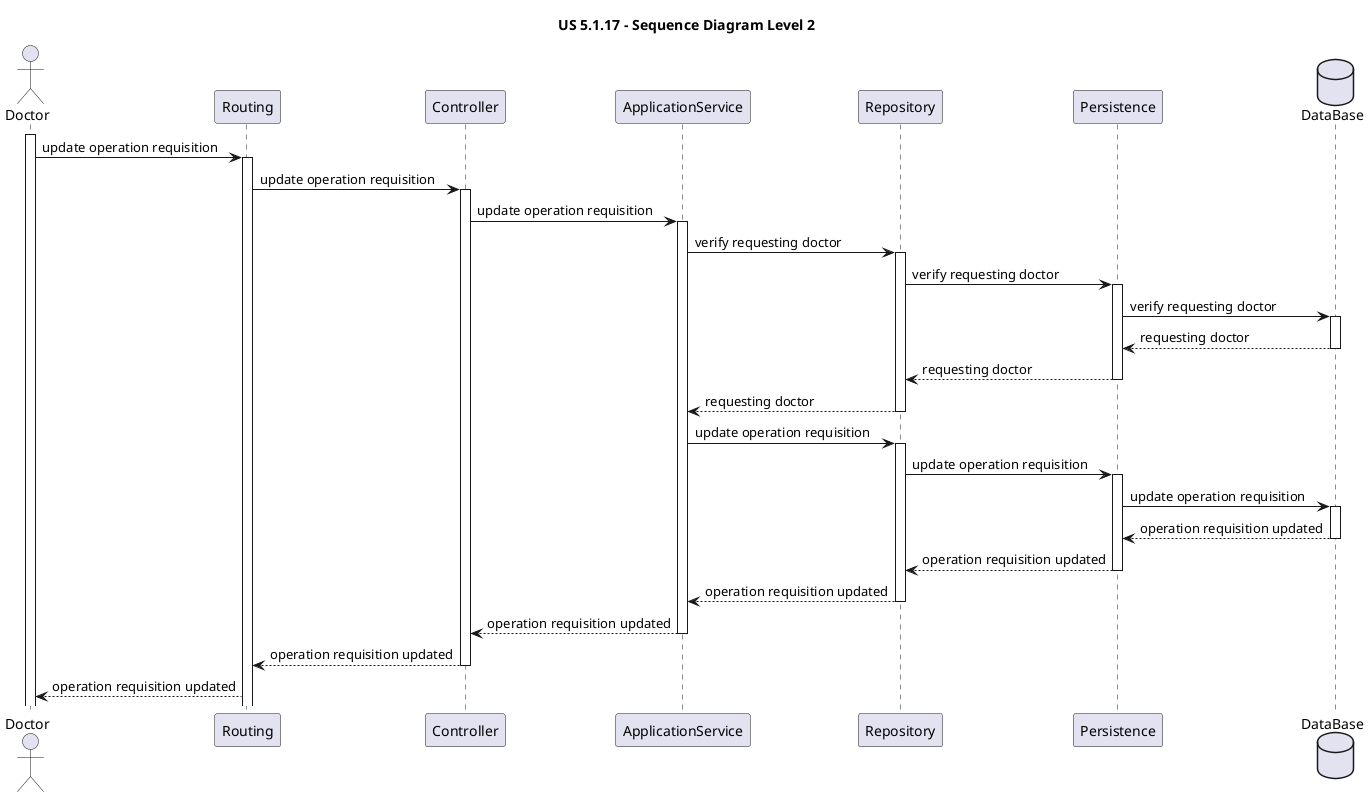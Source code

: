 ﻿@startuml
'https://plantuml.com/sequence-diagram

title US 5.1.17 - Sequence Diagram Level 2


actor Doctor
participant Routing
participant Controller
participant ApplicationService
participant Repository
participant Persistence
database DataBase

activate Doctor

Doctor -> Routing: update operation requisition

activate Routing

Routing -> Controller: update operation requisition

activate Controller

Controller -> ApplicationService: update operation requisition

activate ApplicationService

ApplicationService -> Repository: verify requesting doctor

activate Repository

Repository -> Persistence:verify requesting doctor

activate Persistence

Persistence -> DataBase:verify requesting doctor

activate DataBase

DataBase --> Persistence:requesting doctor
deactivate DataBase

Persistence --> Repository: requesting doctor
deactivate Persistence

Repository --> ApplicationService:requesting doctor
deactivate Repository

ApplicationService -> Repository: update operation requisition
activate Repository

Repository -> Persistence: update operation requisition
activate Persistence

Persistence -> DataBase:update operation requisition
activate DataBase

DataBase --> Persistence:operation requisition updated
deactivate DataBase

Persistence --> Repository:operation requisition updated
deactivate Persistence

Repository --> ApplicationService: operation requisition updated

deactivate Repository

ApplicationService --> Controller: operation requisition updated

deactivate ApplicationService

Controller --> Routing: operation requisition updated

deactivate Controller

Routing --> Doctor: operation requisition updated
@enduml